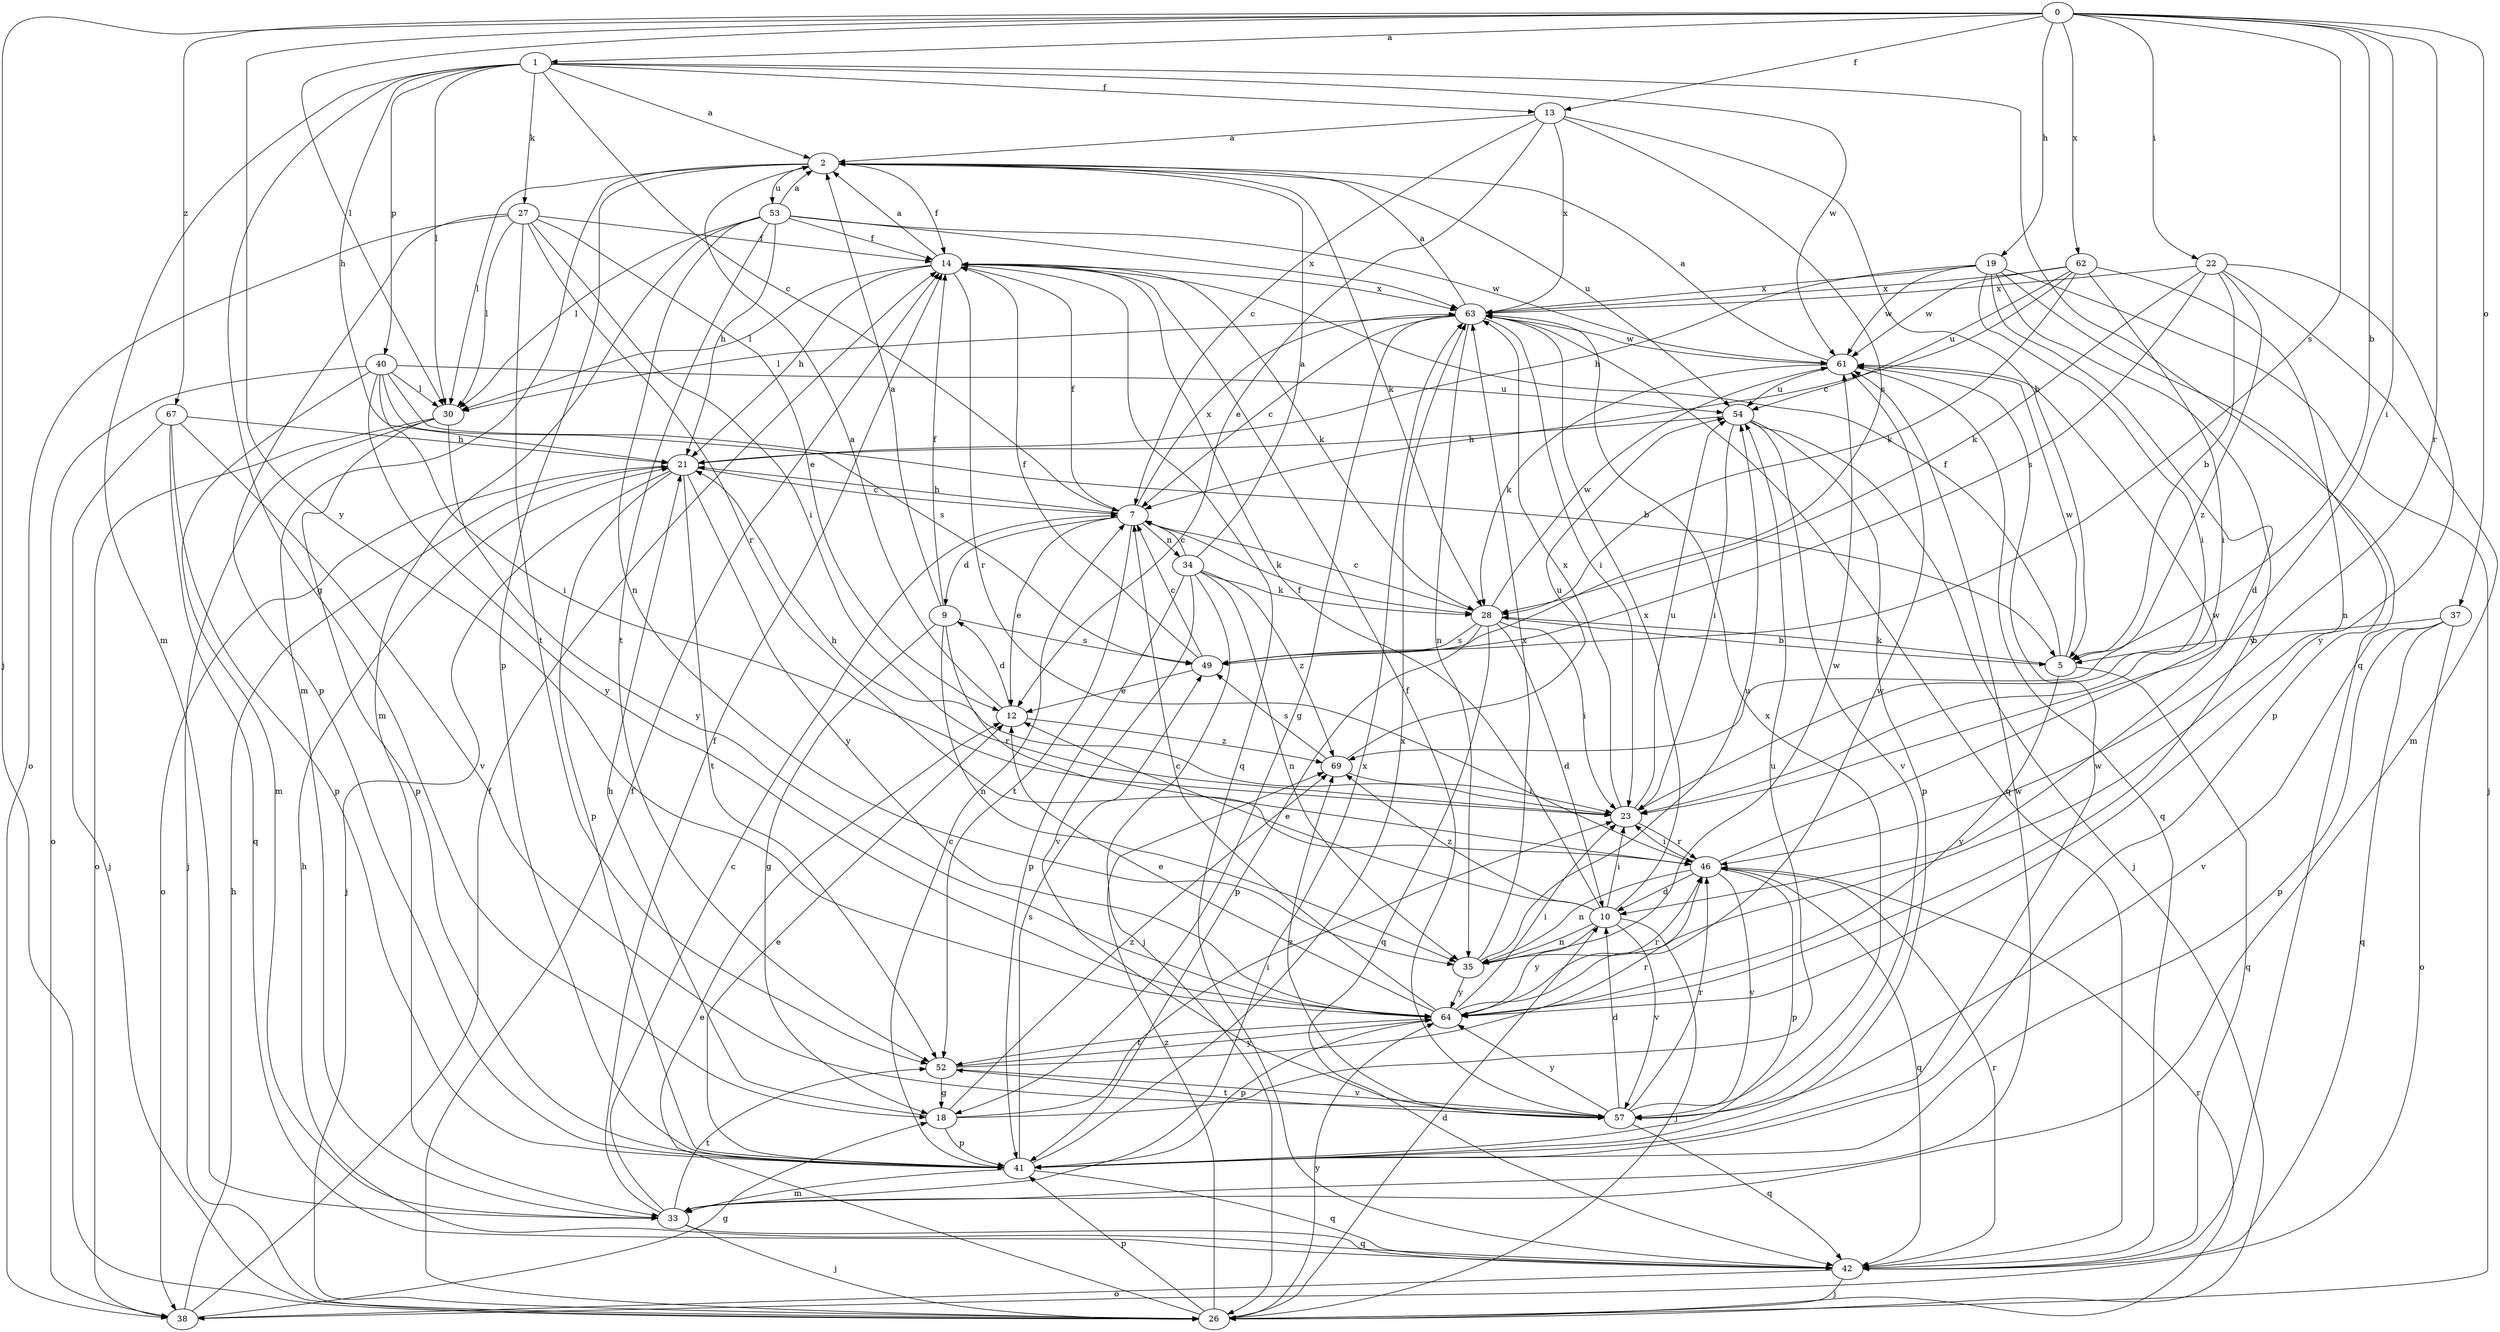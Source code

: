 strict digraph  {
0;
1;
2;
5;
7;
9;
10;
12;
13;
14;
18;
19;
21;
22;
23;
26;
27;
28;
30;
33;
34;
35;
37;
38;
40;
41;
42;
46;
49;
52;
53;
54;
57;
61;
62;
63;
64;
67;
69;
0 -> 1  [label=a];
0 -> 5  [label=b];
0 -> 13  [label=f];
0 -> 19  [label=h];
0 -> 22  [label=i];
0 -> 23  [label=i];
0 -> 26  [label=j];
0 -> 30  [label=l];
0 -> 37  [label=o];
0 -> 46  [label=r];
0 -> 49  [label=s];
0 -> 62  [label=x];
0 -> 64  [label=y];
0 -> 67  [label=z];
1 -> 2  [label=a];
1 -> 7  [label=c];
1 -> 13  [label=f];
1 -> 18  [label=g];
1 -> 21  [label=h];
1 -> 27  [label=k];
1 -> 30  [label=l];
1 -> 33  [label=m];
1 -> 40  [label=p];
1 -> 42  [label=q];
1 -> 61  [label=w];
2 -> 14  [label=f];
2 -> 28  [label=k];
2 -> 30  [label=l];
2 -> 33  [label=m];
2 -> 41  [label=p];
2 -> 53  [label=u];
2 -> 54  [label=u];
5 -> 14  [label=f];
5 -> 28  [label=k];
5 -> 42  [label=q];
5 -> 61  [label=w];
5 -> 64  [label=y];
7 -> 9  [label=d];
7 -> 12  [label=e];
7 -> 14  [label=f];
7 -> 21  [label=h];
7 -> 28  [label=k];
7 -> 34  [label=n];
7 -> 52  [label=t];
7 -> 63  [label=x];
9 -> 2  [label=a];
9 -> 14  [label=f];
9 -> 18  [label=g];
9 -> 35  [label=n];
9 -> 46  [label=r];
9 -> 49  [label=s];
10 -> 12  [label=e];
10 -> 14  [label=f];
10 -> 23  [label=i];
10 -> 26  [label=j];
10 -> 35  [label=n];
10 -> 57  [label=v];
10 -> 63  [label=x];
10 -> 64  [label=y];
10 -> 69  [label=z];
12 -> 2  [label=a];
12 -> 9  [label=d];
12 -> 69  [label=z];
13 -> 2  [label=a];
13 -> 5  [label=b];
13 -> 7  [label=c];
13 -> 12  [label=e];
13 -> 49  [label=s];
13 -> 63  [label=x];
14 -> 2  [label=a];
14 -> 21  [label=h];
14 -> 28  [label=k];
14 -> 30  [label=l];
14 -> 42  [label=q];
14 -> 46  [label=r];
14 -> 63  [label=x];
18 -> 21  [label=h];
18 -> 23  [label=i];
18 -> 41  [label=p];
18 -> 54  [label=u];
18 -> 69  [label=z];
19 -> 10  [label=d];
19 -> 21  [label=h];
19 -> 23  [label=i];
19 -> 26  [label=j];
19 -> 41  [label=p];
19 -> 61  [label=w];
19 -> 63  [label=x];
19 -> 64  [label=y];
21 -> 7  [label=c];
21 -> 26  [label=j];
21 -> 38  [label=o];
21 -> 41  [label=p];
21 -> 52  [label=t];
21 -> 64  [label=y];
22 -> 5  [label=b];
22 -> 28  [label=k];
22 -> 33  [label=m];
22 -> 49  [label=s];
22 -> 63  [label=x];
22 -> 64  [label=y];
22 -> 69  [label=z];
23 -> 21  [label=h];
23 -> 46  [label=r];
23 -> 54  [label=u];
23 -> 63  [label=x];
26 -> 10  [label=d];
26 -> 12  [label=e];
26 -> 14  [label=f];
26 -> 41  [label=p];
26 -> 46  [label=r];
26 -> 64  [label=y];
26 -> 69  [label=z];
27 -> 12  [label=e];
27 -> 14  [label=f];
27 -> 23  [label=i];
27 -> 30  [label=l];
27 -> 38  [label=o];
27 -> 41  [label=p];
27 -> 46  [label=r];
27 -> 52  [label=t];
28 -> 5  [label=b];
28 -> 7  [label=c];
28 -> 10  [label=d];
28 -> 23  [label=i];
28 -> 41  [label=p];
28 -> 42  [label=q];
28 -> 49  [label=s];
28 -> 61  [label=w];
30 -> 26  [label=j];
30 -> 38  [label=o];
30 -> 41  [label=p];
30 -> 64  [label=y];
33 -> 7  [label=c];
33 -> 14  [label=f];
33 -> 26  [label=j];
33 -> 42  [label=q];
33 -> 52  [label=t];
33 -> 61  [label=w];
33 -> 63  [label=x];
34 -> 2  [label=a];
34 -> 7  [label=c];
34 -> 26  [label=j];
34 -> 28  [label=k];
34 -> 35  [label=n];
34 -> 41  [label=p];
34 -> 57  [label=v];
34 -> 69  [label=z];
35 -> 54  [label=u];
35 -> 61  [label=w];
35 -> 63  [label=x];
35 -> 64  [label=y];
37 -> 5  [label=b];
37 -> 38  [label=o];
37 -> 41  [label=p];
37 -> 42  [label=q];
37 -> 57  [label=v];
38 -> 14  [label=f];
38 -> 18  [label=g];
38 -> 21  [label=h];
40 -> 5  [label=b];
40 -> 23  [label=i];
40 -> 30  [label=l];
40 -> 33  [label=m];
40 -> 38  [label=o];
40 -> 49  [label=s];
40 -> 54  [label=u];
40 -> 64  [label=y];
41 -> 7  [label=c];
41 -> 12  [label=e];
41 -> 33  [label=m];
41 -> 42  [label=q];
41 -> 49  [label=s];
41 -> 61  [label=w];
41 -> 63  [label=x];
42 -> 21  [label=h];
42 -> 26  [label=j];
42 -> 38  [label=o];
42 -> 46  [label=r];
46 -> 10  [label=d];
46 -> 23  [label=i];
46 -> 35  [label=n];
46 -> 41  [label=p];
46 -> 42  [label=q];
46 -> 57  [label=v];
46 -> 61  [label=w];
49 -> 7  [label=c];
49 -> 12  [label=e];
49 -> 14  [label=f];
52 -> 18  [label=g];
52 -> 46  [label=r];
52 -> 57  [label=v];
52 -> 64  [label=y];
53 -> 2  [label=a];
53 -> 14  [label=f];
53 -> 21  [label=h];
53 -> 30  [label=l];
53 -> 33  [label=m];
53 -> 35  [label=n];
53 -> 52  [label=t];
53 -> 61  [label=w];
53 -> 63  [label=x];
54 -> 21  [label=h];
54 -> 23  [label=i];
54 -> 26  [label=j];
54 -> 41  [label=p];
54 -> 57  [label=v];
57 -> 10  [label=d];
57 -> 14  [label=f];
57 -> 42  [label=q];
57 -> 46  [label=r];
57 -> 52  [label=t];
57 -> 63  [label=x];
57 -> 64  [label=y];
57 -> 69  [label=z];
61 -> 2  [label=a];
61 -> 28  [label=k];
61 -> 42  [label=q];
61 -> 54  [label=u];
62 -> 7  [label=c];
62 -> 23  [label=i];
62 -> 28  [label=k];
62 -> 35  [label=n];
62 -> 54  [label=u];
62 -> 61  [label=w];
62 -> 63  [label=x];
63 -> 2  [label=a];
63 -> 7  [label=c];
63 -> 18  [label=g];
63 -> 23  [label=i];
63 -> 30  [label=l];
63 -> 35  [label=n];
63 -> 42  [label=q];
63 -> 61  [label=w];
64 -> 7  [label=c];
64 -> 12  [label=e];
64 -> 23  [label=i];
64 -> 41  [label=p];
64 -> 46  [label=r];
64 -> 52  [label=t];
64 -> 61  [label=w];
67 -> 21  [label=h];
67 -> 26  [label=j];
67 -> 41  [label=p];
67 -> 42  [label=q];
67 -> 57  [label=v];
69 -> 23  [label=i];
69 -> 49  [label=s];
69 -> 54  [label=u];
}
